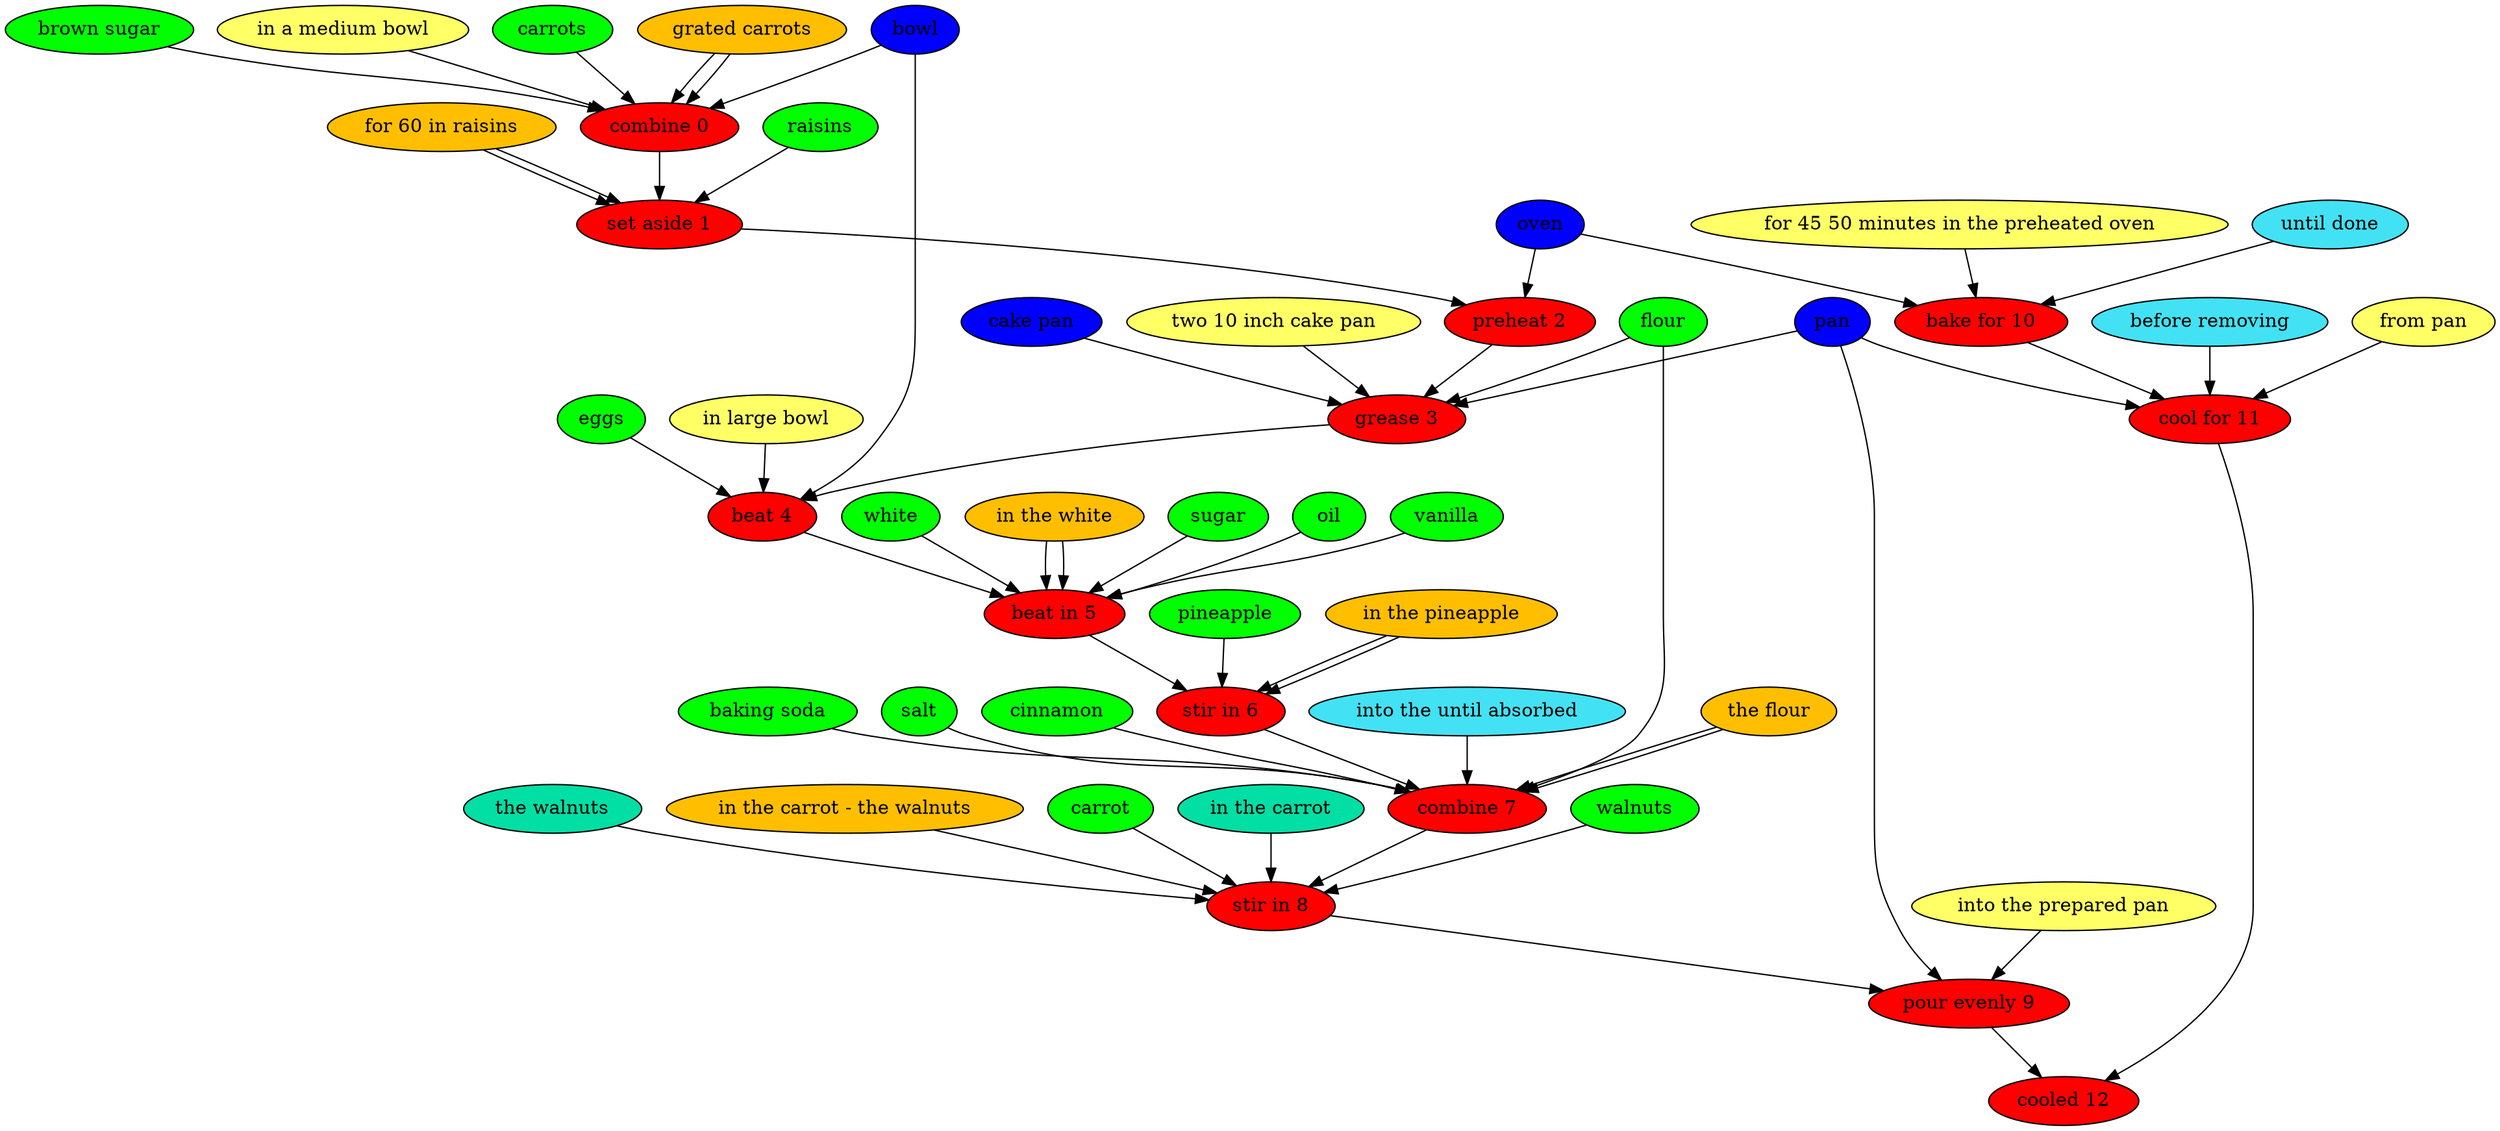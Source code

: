 digraph G {
"combine 0" [style=filled, fillcolor=red];
carrots [style=filled, fillcolor=green];
carrots -> "combine 0";
"grated carrots" [style=filled, fillcolor="#01DFA5"];
"grated carrots" -> "combine 0";
"brown sugar" [style=filled, fillcolor=green];
"brown sugar" -> "combine 0";
bowl [style=filled, fillcolor="#0000ff"];
bowl -> "combine 0";
"in a medium bowl" [style=filled, fillcolor="#ffff66"];
"in a medium bowl" -> "combine 0";
"grated carrots" [style=filled, fillcolor="#FFBF00"];
"grated carrots" -> "combine 0";
"set aside 1" [style=filled, fillcolor=red];
raisins [style=filled, fillcolor=green];
raisins -> "set aside 1";
"for 60 in raisins" [style=filled, fillcolor="#01DFA5"];
"for 60 in raisins" -> "set aside 1";
"for 60 in raisins" [style=filled, fillcolor="#FFBF00"];
"for 60 in raisins" -> "set aside 1";
"preheat 2" [style=filled, fillcolor=red];
oven [style=filled, fillcolor="#0000ff"];
oven -> "preheat 2";
"grease 3" [style=filled, fillcolor=red];
flour [style=filled, fillcolor=green];
flour -> "grease 3";
"cake pan" [style=filled, fillcolor="#0000ff"];
"cake pan" -> "grease 3";
"two 10 inch cake pan" [style=filled, fillcolor="#ffff66"];
"two 10 inch cake pan" -> "grease 3";
pan [style=filled, fillcolor="#0000ff"];
pan -> "grease 3";
"beat 4" [style=filled, fillcolor=red];
eggs [style=filled, fillcolor=green];
eggs -> "beat 4";
bowl [style=filled, fillcolor="#0000ff"];
bowl -> "beat 4";
"in large bowl" [style=filled, fillcolor="#ffff66"];
"in large bowl" -> "beat 4";
"beat in 5" [style=filled, fillcolor=red];
white [style=filled, fillcolor=green];
white -> "beat in 5";
"in the white" [style=filled, fillcolor="#01DFA5"];
"in the white" -> "beat in 5";
sugar [style=filled, fillcolor=green];
sugar -> "beat in 5";
oil [style=filled, fillcolor=green];
oil -> "beat in 5";
vanilla [style=filled, fillcolor=green];
vanilla -> "beat in 5";
"in the white" [style=filled, fillcolor="#FFBF00"];
"in the white" -> "beat in 5";
"stir in 6" [style=filled, fillcolor=red];
pineapple [style=filled, fillcolor=green];
pineapple -> "stir in 6";
"in the pineapple" [style=filled, fillcolor="#01DFA5"];
"in the pineapple" -> "stir in 6";
"in the pineapple" [style=filled, fillcolor="#FFBF00"];
"in the pineapple" -> "stir in 6";
"combine 7" [style=filled, fillcolor=red];
"into the until absorbed" [style=filled, fillcolor="#42e2f4"];
"into the until absorbed" -> "combine 7";
flour [style=filled, fillcolor=green];
flour -> "combine 7";
"the flour" [style=filled, fillcolor="#01DFA5"];
"the flour" -> "combine 7";
"baking soda" [style=filled, fillcolor=green];
"baking soda" -> "combine 7";
salt [style=filled, fillcolor=green];
salt -> "combine 7";
cinnamon [style=filled, fillcolor=green];
cinnamon -> "combine 7";
"the flour" [style=filled, fillcolor="#FFBF00"];
"the flour" -> "combine 7";
"stir in 8" [style=filled, fillcolor=red];
carrot [style=filled, fillcolor=green];
carrot -> "stir in 8";
"in the carrot" [style=filled, fillcolor="#01DFA5"];
"in the carrot" -> "stir in 8";
walnuts [style=filled, fillcolor=green];
walnuts -> "stir in 8";
"the walnuts" [style=filled, fillcolor="#01DFA5"];
"the walnuts" -> "stir in 8";
"in the carrot - the walnuts" [style=filled, fillcolor="#FFBF00"];
"in the carrot - the walnuts" -> "stir in 8";
"pour evenly 9" [style=filled, fillcolor=red];
pan [style=filled, fillcolor="#0000ff"];
pan -> "pour evenly 9";
"into the prepared pan" [style=filled, fillcolor="#ffff66"];
"into the prepared pan" -> "pour evenly 9";
"bake for 10" [style=filled, fillcolor=red];
"until done" [style=filled, fillcolor="#42e2f4"];
"until done" -> "bake for 10";
oven [style=filled, fillcolor="#0000ff"];
oven -> "bake for 10";
"for 45 50 minutes in the preheated oven" [style=filled, fillcolor="#ffff66"];
"for 45 50 minutes in the preheated oven" -> "bake for 10";
"cool for 11" [style=filled, fillcolor=red];
"before removing" [style=filled, fillcolor="#42e2f4"];
"before removing" -> "cool for 11";
pan [style=filled, fillcolor="#0000ff"];
pan -> "cool for 11";
"from pan" [style=filled, fillcolor="#ffff66"];
"from pan" -> "cool for 11";
"cooled 12" [style=filled, fillcolor=red];
"combine 0" -> "set aside 1";
"set aside 1" -> "preheat 2";
"preheat 2" -> "grease 3";
"grease 3" -> "beat 4";
"beat 4" -> "beat in 5";
"beat in 5" -> "stir in 6";
"stir in 6" -> "combine 7";
"combine 7" -> "stir in 8";
"stir in 8" -> "pour evenly 9";
"pour evenly 9" -> "cooled 12";
"bake for 10" -> "cool for 11";
"cool for 11" -> "cooled 12";
}
